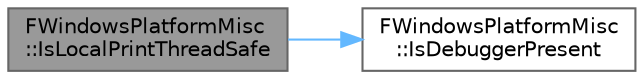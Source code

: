 digraph "FWindowsPlatformMisc::IsLocalPrintThreadSafe"
{
 // INTERACTIVE_SVG=YES
 // LATEX_PDF_SIZE
  bgcolor="transparent";
  edge [fontname=Helvetica,fontsize=10,labelfontname=Helvetica,labelfontsize=10];
  node [fontname=Helvetica,fontsize=10,shape=box,height=0.2,width=0.4];
  rankdir="LR";
  Node1 [id="Node000001",label="FWindowsPlatformMisc\l::IsLocalPrintThreadSafe",height=0.2,width=0.4,color="gray40", fillcolor="grey60", style="filled", fontcolor="black",tooltip=" "];
  Node1 -> Node2 [id="edge1_Node000001_Node000002",color="steelblue1",style="solid",tooltip=" "];
  Node2 [id="Node000002",label="FWindowsPlatformMisc\l::IsDebuggerPresent",height=0.2,width=0.4,color="grey40", fillcolor="white", style="filled",URL="$d4/d0a/structFWindowsPlatformMisc.html#ac7688bd2c152035fa0c041233c609870",tooltip=" "];
}
